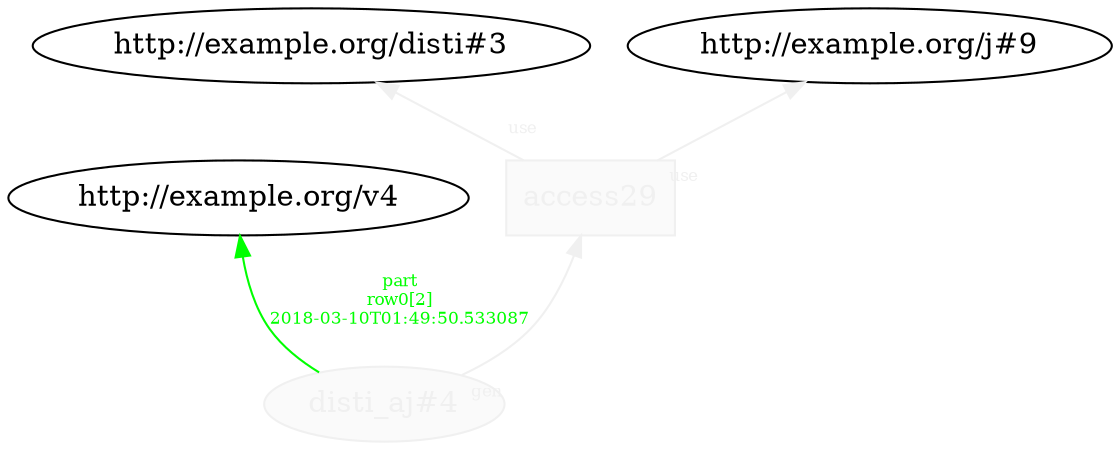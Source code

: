 digraph "PROV" { size="16,12"; rankdir="BT";
"http://example.org/disti_aj#4" [fillcolor="#FAFAFA",color="#F0F0F0",style="filled",fontcolor="#F0F0F0",label="disti_aj#4",URL="http://example.org/disti_aj#4"]
"http://example.org/disti_aj#4" -> "http://example.org/v4" [fontsize="8",distance="1.5",angle="60.0",rotation="20",label="part
row0[2]
2018-03-10T01:49:50.533087",fontcolor="green",color="green"]
"http://example.org/access29" [fillcolor="#FAFAFA",color="#F0F0F0",shape="polygon",sides="4",style="filled",fontcolor="#F0F0F0",label="access29",URL="http://example.org/access29"]
"http://example.org/access29" -> "http://example.org/disti#3" [labelfontsize="8",labeldistance="1.5",labelangle="60.0",rotation="20",taillabel="use",fontcolor="#F0F0F0",color="#F0F0F0"]
"http://example.org/access29" -> "http://example.org/j#9" [labelfontsize="8",labeldistance="1.5",labelangle="60.0",rotation="20",taillabel="use",fontcolor="#F0F0F0",color="#F0F0F0"]
"http://example.org/disti_aj#4" -> "http://example.org/access29" [labelfontsize="8",labeldistance="1.5",labelangle="60.0",rotation="20",taillabel="gen",fontcolor="#F0F0F0",color="#F0F0F0"]
}